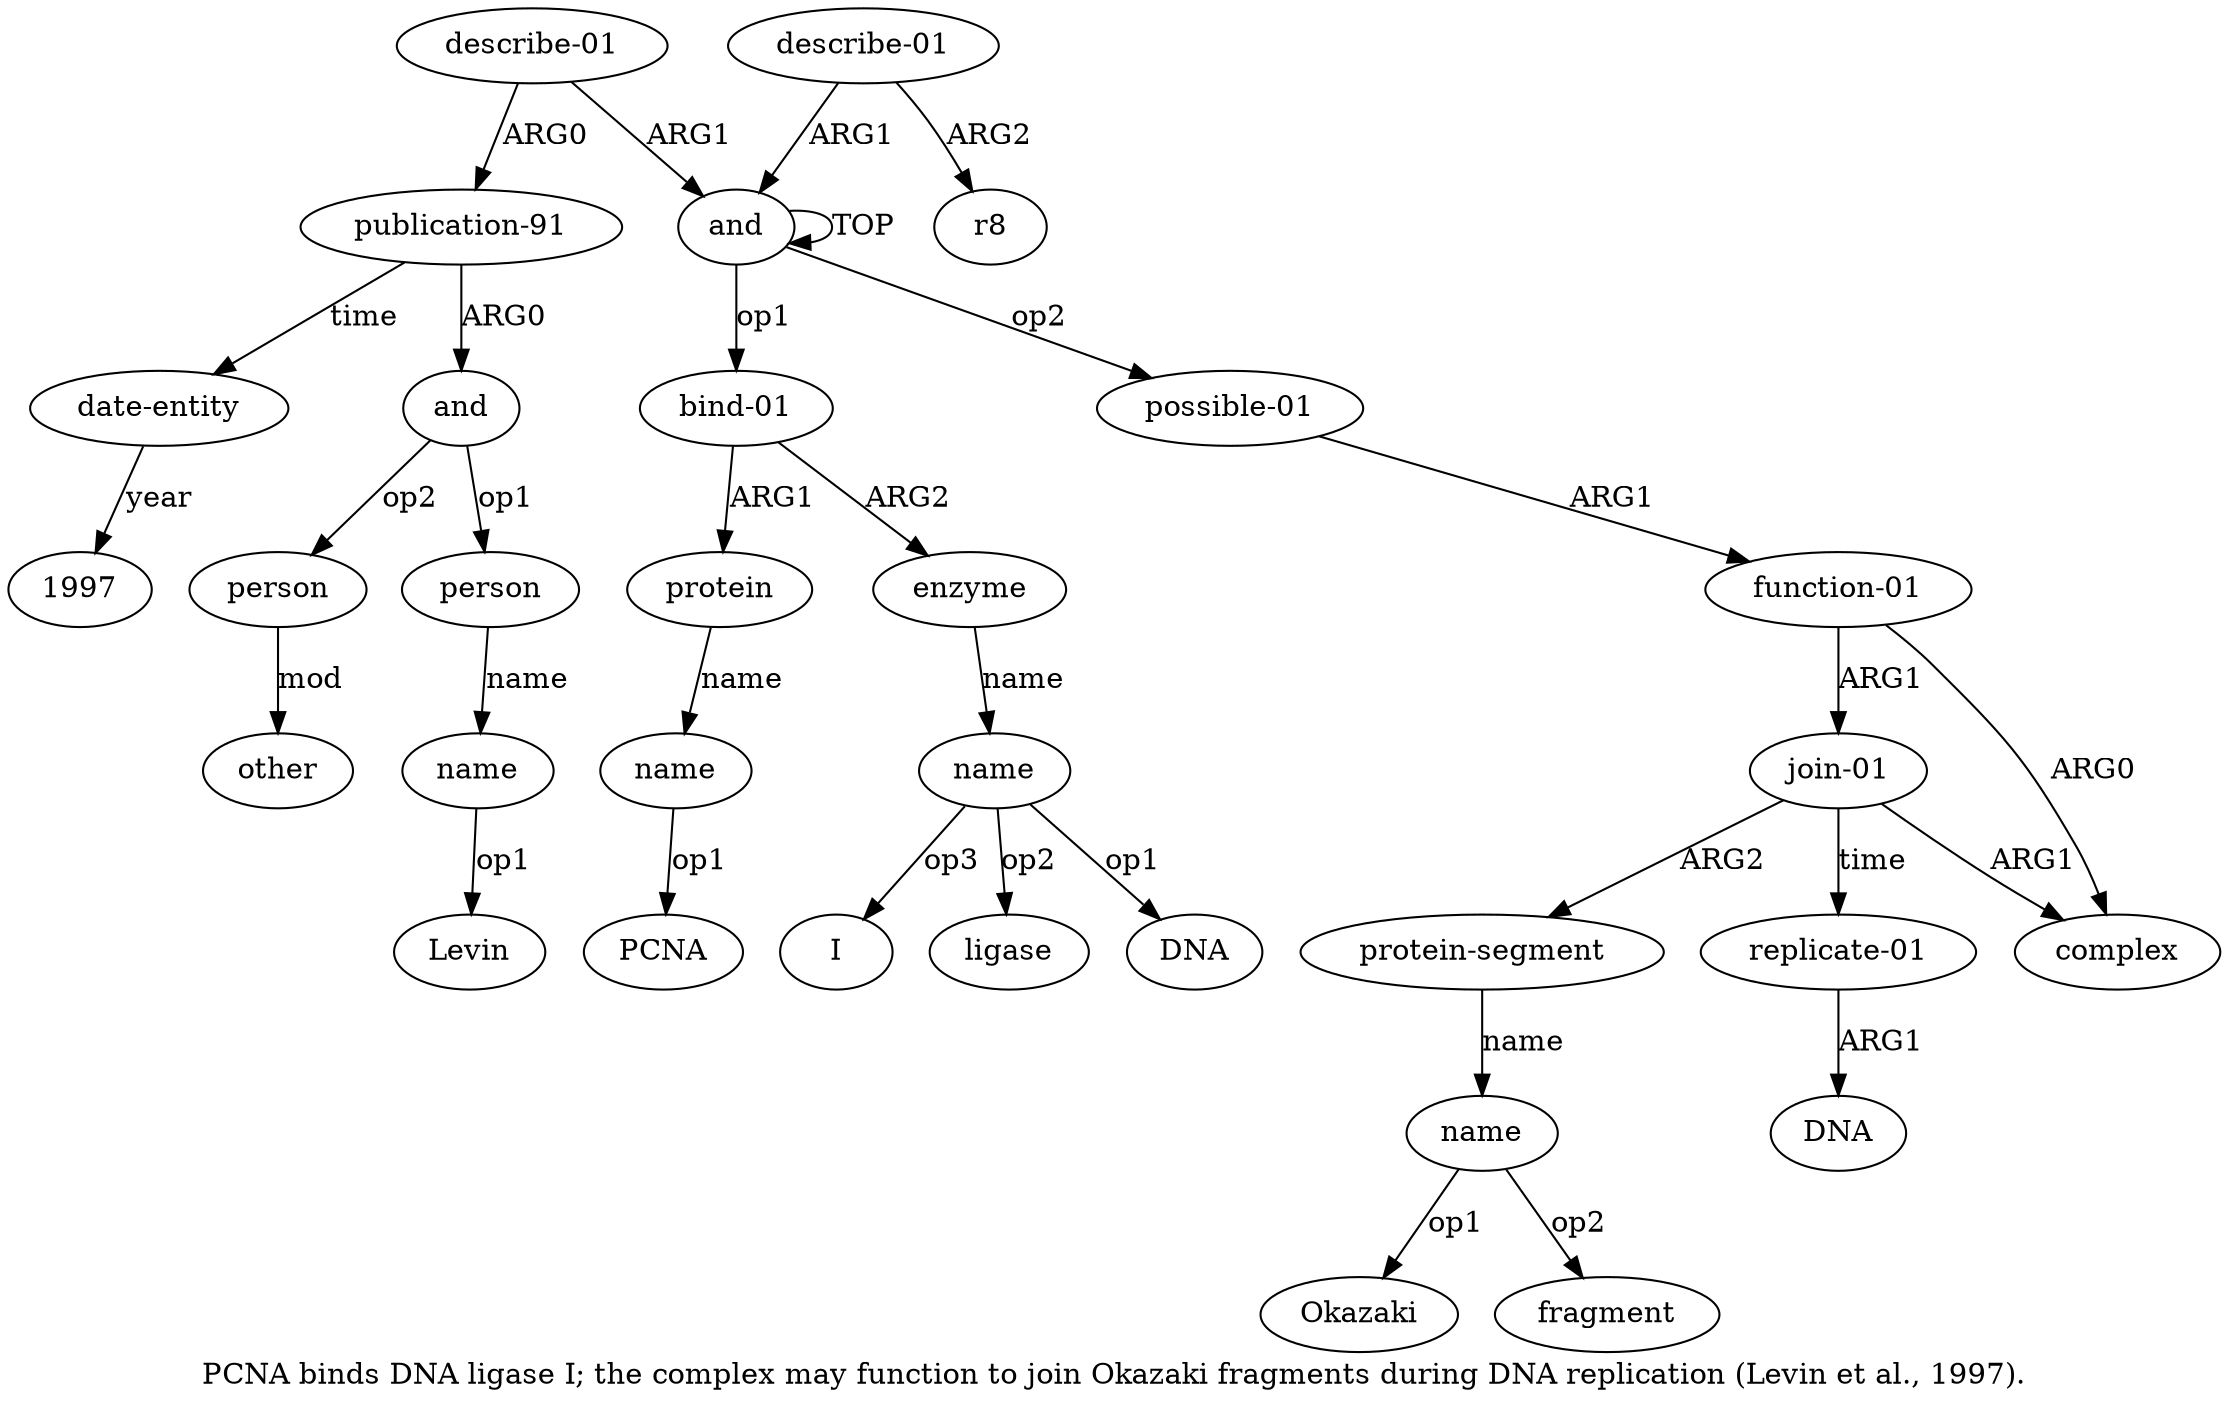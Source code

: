 digraph  {
	graph [label="PCNA binds DNA ligase I; the complex may function to join Okazaki fragments during DNA replication (Levin et al., 1997)."];
	node [label="\N"];
	a20	 [color=black,
		gold_ind=20,
		gold_label=other,
		label=other,
		test_ind=20,
		test_label=other];
	a21	 [color=black,
		gold_ind=21,
		gold_label="date-entity",
		label="date-entity",
		test_ind=21,
		test_label="date-entity"];
	"a21 1997"	 [color=black,
		gold_ind=-1,
		gold_label=1997,
		label=1997,
		test_ind=-1,
		test_label=1997];
	a21 -> "a21 1997" [key=0,
	color=black,
	gold_label=year,
	label=year,
	test_label=year];
a22 [color=black,
	gold_ind=22,
	gold_label="describe-01",
	label="describe-01",
	test_ind=22,
	test_label="describe-01"];
a23 [color=black,
	gold_ind=23,
	gold_label=r8,
	label=r8,
	test_ind=23,
	test_label=r8];
a22 -> a23 [key=0,
color=black,
gold_label=ARG2,
label=ARG2,
test_label=ARG2];
a0 [color=black,
gold_ind=0,
gold_label=and,
label=and,
test_ind=0,
test_label=and];
a22 -> a0 [key=0,
color=black,
gold_label=ARG1,
label=ARG1,
test_label=ARG1];
"a18 Levin" [color=black,
gold_ind=-1,
gold_label=Levin,
label=Levin,
test_ind=-1,
test_label=Levin];
"a5 I" [color=black,
gold_ind=-1,
gold_label=I,
label=I,
test_ind=-1,
test_label=I];
"a11 Okazaki" [color=black,
gold_ind=-1,
gold_label=Okazaki,
label=Okazaki,
test_ind=-1,
test_label=Okazaki];
"a3 PCNA" [color=black,
gold_ind=-1,
gold_label=PCNA,
label=PCNA,
test_ind=-1,
test_label=PCNA];
"a5 ligase" [color=black,
gold_ind=-1,
gold_label=ligase,
label=ligase,
test_ind=-1,
test_label=ligase];
"a5 DNA" [color=black,
gold_ind=-1,
gold_label=DNA,
label=DNA,
test_ind=-1,
test_label=DNA];
a15 [color=black,
gold_ind=15,
gold_label="publication-91",
label="publication-91",
test_ind=15,
test_label="publication-91"];
a15 -> a21 [key=0,
color=black,
gold_label=time,
label=time,
test_label=time];
a16 [color=black,
gold_ind=16,
gold_label=and,
label=and,
test_ind=16,
test_label=and];
a15 -> a16 [key=0,
color=black,
gold_label=ARG0,
label=ARG0,
test_label=ARG0];
a14 [color=black,
gold_ind=14,
gold_label="describe-01",
label="describe-01",
test_ind=14,
test_label="describe-01"];
a14 -> a15 [key=0,
color=black,
gold_label=ARG0,
label=ARG0,
test_label=ARG0];
a14 -> a0 [key=0,
color=black,
gold_label=ARG1,
label=ARG1,
test_label=ARG1];
a17 [color=black,
gold_ind=17,
gold_label=person,
label=person,
test_ind=17,
test_label=person];
a18 [color=black,
gold_ind=18,
gold_label=name,
label=name,
test_ind=18,
test_label=name];
a17 -> a18 [key=0,
color=black,
gold_label=name,
label=name,
test_label=name];
a16 -> a17 [key=0,
color=black,
gold_label=op1,
label=op1,
test_label=op1];
a19 [color=black,
gold_ind=19,
gold_label=person,
label=person,
test_ind=19,
test_label=person];
a16 -> a19 [key=0,
color=black,
gold_label=op2,
label=op2,
test_label=op2];
a11 [color=black,
gold_ind=11,
gold_label=name,
label=name,
test_ind=11,
test_label=name];
a11 -> "a11 Okazaki" [key=0,
color=black,
gold_label=op1,
label=op1,
test_label=op1];
"a11 fragment" [color=black,
gold_ind=-1,
gold_label=fragment,
label=fragment,
test_ind=-1,
test_label=fragment];
a11 -> "a11 fragment" [key=0,
color=black,
gold_label=op2,
label=op2,
test_label=op2];
a10 [color=black,
gold_ind=10,
gold_label="protein-segment",
label="protein-segment",
test_ind=10,
test_label="protein-segment"];
a10 -> a11 [key=0,
color=black,
gold_label=name,
label=name,
test_label=name];
a13 [color=black,
gold_ind=13,
gold_label=DNA,
label=DNA,
test_ind=13,
test_label=DNA];
a12 [color=black,
gold_ind=12,
gold_label="replicate-01",
label="replicate-01",
test_ind=12,
test_label="replicate-01"];
a12 -> a13 [key=0,
color=black,
gold_label=ARG1,
label=ARG1,
test_label=ARG1];
a19 -> a20 [key=0,
color=black,
gold_label=mod,
label=mod,
test_label=mod];
a18 -> "a18 Levin" [key=0,
color=black,
gold_label=op1,
label=op1,
test_label=op1];
a1 [color=black,
gold_ind=1,
gold_label="bind-01",
label="bind-01",
test_ind=1,
test_label="bind-01"];
a2 [color=black,
gold_ind=2,
gold_label=protein,
label=protein,
test_ind=2,
test_label=protein];
a1 -> a2 [key=0,
color=black,
gold_label=ARG1,
label=ARG1,
test_label=ARG1];
a4 [color=black,
gold_ind=4,
gold_label=enzyme,
label=enzyme,
test_ind=4,
test_label=enzyme];
a1 -> a4 [key=0,
color=black,
gold_label=ARG2,
label=ARG2,
test_label=ARG2];
a0 -> a1 [key=0,
color=black,
gold_label=op1,
label=op1,
test_label=op1];
a0 -> a0 [key=0,
color=black,
gold_label=TOP,
label=TOP,
test_label=TOP];
a6 [color=black,
gold_ind=6,
gold_label="possible-01",
label="possible-01",
test_ind=6,
test_label="possible-01"];
a0 -> a6 [key=0,
color=black,
gold_label=op2,
label=op2,
test_label=op2];
a3 [color=black,
gold_ind=3,
gold_label=name,
label=name,
test_ind=3,
test_label=name];
a3 -> "a3 PCNA" [key=0,
color=black,
gold_label=op1,
label=op1,
test_label=op1];
a2 -> a3 [key=0,
color=black,
gold_label=name,
label=name,
test_label=name];
a5 [color=black,
gold_ind=5,
gold_label=name,
label=name,
test_ind=5,
test_label=name];
a5 -> "a5 I" [key=0,
color=black,
gold_label=op3,
label=op3,
test_label=op3];
a5 -> "a5 ligase" [key=0,
color=black,
gold_label=op2,
label=op2,
test_label=op2];
a5 -> "a5 DNA" [key=0,
color=black,
gold_label=op1,
label=op1,
test_label=op1];
a4 -> a5 [key=0,
color=black,
gold_label=name,
label=name,
test_label=name];
a7 [color=black,
gold_ind=7,
gold_label="function-01",
label="function-01",
test_ind=7,
test_label="function-01"];
a9 [color=black,
gold_ind=9,
gold_label="join-01",
label="join-01",
test_ind=9,
test_label="join-01"];
a7 -> a9 [key=0,
color=black,
gold_label=ARG1,
label=ARG1,
test_label=ARG1];
a8 [color=black,
gold_ind=8,
gold_label=complex,
label=complex,
test_ind=8,
test_label=complex];
a7 -> a8 [key=0,
color=black,
gold_label=ARG0,
label=ARG0,
test_label=ARG0];
a6 -> a7 [key=0,
color=black,
gold_label=ARG1,
label=ARG1,
test_label=ARG1];
a9 -> a10 [key=0,
color=black,
gold_label=ARG2,
label=ARG2,
test_label=ARG2];
a9 -> a12 [key=0,
color=black,
gold_label=time,
label=time,
test_label=time];
a9 -> a8 [key=0,
color=black,
gold_label=ARG1,
label=ARG1,
test_label=ARG1];
}
